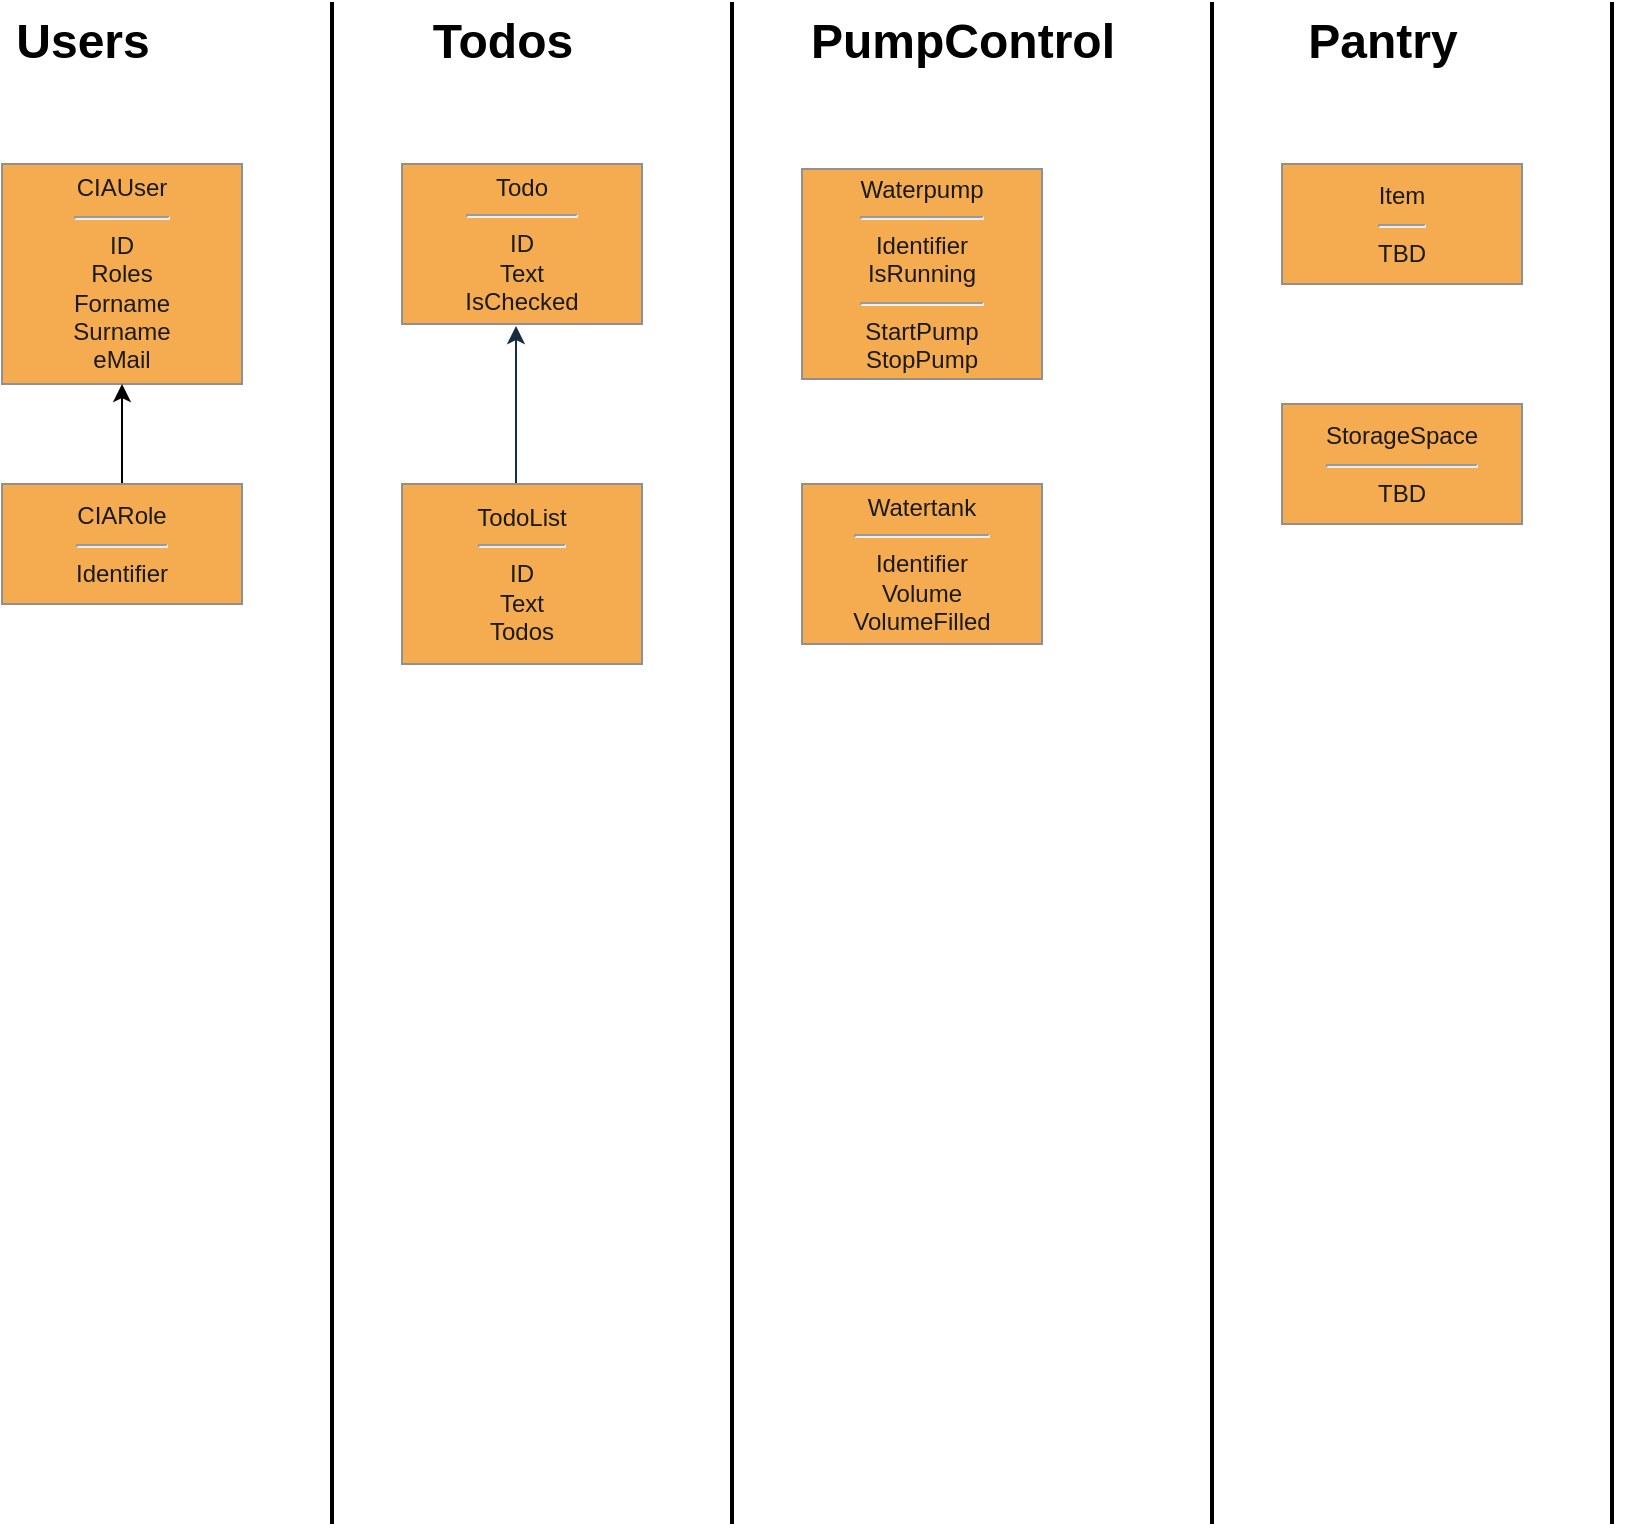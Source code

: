 <mxfile version="14.6.13" type="device"><diagram id="gy6iHyvnVEFJGYRHpUHM" name="Page-1"><mxGraphModel dx="2062" dy="1182" grid="1" gridSize="10" guides="1" tooltips="1" connect="1" arrows="1" fold="1" page="1" pageScale="1" pageWidth="1169" pageHeight="827" math="0" shadow="0"><root><mxCell id="0"/><mxCell id="1" parent="0"/><mxCell id="ZNK4eN3NyHTHoVGsQD1I-1" value="CIAUser&lt;br&gt;&lt;hr&gt;ID&lt;br&gt;Roles&lt;br&gt;Forname&lt;br&gt;Surname&lt;br&gt;eMail" style="whiteSpace=wrap;html=1;fillColor=#F5AB50;strokeColor=#909090;fontColor=#1A1A1A;" vertex="1" parent="1"><mxGeometry x="40" y="120" width="120" height="110" as="geometry"/></mxCell><mxCell id="ZNK4eN3NyHTHoVGsQD1I-16" style="edgeStyle=orthogonalEdgeStyle;rounded=0;orthogonalLoop=1;jettySize=auto;html=1;entryX=0.5;entryY=1;entryDx=0;entryDy=0;" edge="1" parent="1" source="ZNK4eN3NyHTHoVGsQD1I-2" target="ZNK4eN3NyHTHoVGsQD1I-1"><mxGeometry relative="1" as="geometry"/></mxCell><mxCell id="ZNK4eN3NyHTHoVGsQD1I-2" value="CIARole&lt;hr&gt;Identifier" style="whiteSpace=wrap;html=1;fillColor=#F5AB50;strokeColor=#909090;fontColor=#1A1A1A;" vertex="1" parent="1"><mxGeometry x="40" y="280" width="120" height="60" as="geometry"/></mxCell><mxCell id="ZNK4eN3NyHTHoVGsQD1I-3" value="Watertank&lt;br&gt;&lt;hr&gt;Identifier&lt;br&gt;Volume&lt;br&gt;VolumeFilled" style="whiteSpace=wrap;html=1;fillColor=#F5AB50;strokeColor=#909090;fontColor=#1A1A1A;" vertex="1" parent="1"><mxGeometry x="440" y="280" width="120" height="80" as="geometry"/></mxCell><mxCell id="ZNK4eN3NyHTHoVGsQD1I-4" value="Waterpump&lt;br&gt;&lt;hr&gt;Identifier&lt;br&gt;IsRunning&lt;br&gt;&lt;hr&gt;StartPump&lt;br&gt;StopPump" style="whiteSpace=wrap;html=1;fillColor=#F5AB50;strokeColor=#909090;fontColor=#1A1A1A;" vertex="1" parent="1"><mxGeometry x="440" y="122.5" width="120" height="105" as="geometry"/></mxCell><mxCell id="ZNK4eN3NyHTHoVGsQD1I-5" value="Todo&lt;br&gt;&lt;hr&gt;ID&lt;br&gt;Text&lt;br&gt;IsChecked" style="whiteSpace=wrap;html=1;fillColor=#F5AB50;strokeColor=#909090;fontColor=#1A1A1A;" vertex="1" parent="1"><mxGeometry x="240" y="120" width="120" height="80" as="geometry"/></mxCell><mxCell id="ZNK4eN3NyHTHoVGsQD1I-6" style="edgeStyle=orthogonalEdgeStyle;orthogonalLoop=1;jettySize=auto;html=1;strokeColor=#182E3E;labelBackgroundColor=#EEEEEE;fontColor=#1A1A1A;entryX=0.475;entryY=1.013;entryDx=0;entryDy=0;entryPerimeter=0;" edge="1" parent="1" source="ZNK4eN3NyHTHoVGsQD1I-7" target="ZNK4eN3NyHTHoVGsQD1I-5"><mxGeometry relative="1" as="geometry"><Array as="points"><mxPoint x="310" y="350"/><mxPoint x="467" y="350"/></Array><mxPoint x="400" y="290" as="targetPoint"/></mxGeometry></mxCell><mxCell id="ZNK4eN3NyHTHoVGsQD1I-7" value="TodoList&lt;br&gt;&lt;hr&gt;ID&lt;br&gt;Text&lt;br&gt;Todos" style="whiteSpace=wrap;html=1;fillColor=#F5AB50;strokeColor=#909090;fontColor=#1A1A1A;" vertex="1" parent="1"><mxGeometry x="240" y="280" width="120" height="90" as="geometry"/></mxCell><mxCell id="ZNK4eN3NyHTHoVGsQD1I-8" value="Item&lt;br&gt;&lt;hr&gt;TBD" style="whiteSpace=wrap;html=1;fillColor=#F5AB50;strokeColor=#909090;fontColor=#1A1A1A;" vertex="1" parent="1"><mxGeometry x="680" y="120" width="120" height="60" as="geometry"/></mxCell><mxCell id="ZNK4eN3NyHTHoVGsQD1I-9" value="StorageSpace&lt;br&gt;&lt;hr&gt;TBD" style="whiteSpace=wrap;html=1;fillColor=#F5AB50;strokeColor=#909090;fontColor=#1A1A1A;" vertex="1" parent="1"><mxGeometry x="680" y="240" width="120" height="60" as="geometry"/></mxCell><mxCell id="ZNK4eN3NyHTHoVGsQD1I-11" value="" style="line;strokeWidth=2;direction=south;html=1;" vertex="1" parent="1"><mxGeometry x="200" y="39" width="10" height="761" as="geometry"/></mxCell><mxCell id="ZNK4eN3NyHTHoVGsQD1I-12" value="Users" style="text;strokeColor=none;fillColor=none;html=1;fontSize=24;fontStyle=1;verticalAlign=middle;align=center;" vertex="1" parent="1"><mxGeometry x="40" y="39" width="80" height="40" as="geometry"/></mxCell><mxCell id="ZNK4eN3NyHTHoVGsQD1I-13" value="Pantry" style="text;strokeColor=none;fillColor=none;html=1;fontSize=24;fontStyle=1;verticalAlign=middle;align=center;" vertex="1" parent="1"><mxGeometry x="680" y="39" width="100" height="40" as="geometry"/></mxCell><mxCell id="ZNK4eN3NyHTHoVGsQD1I-14" value="PumpControl" style="text;strokeColor=none;fillColor=none;html=1;fontSize=24;fontStyle=1;verticalAlign=middle;align=center;" vertex="1" parent="1"><mxGeometry x="440" y="39" width="160" height="40" as="geometry"/></mxCell><mxCell id="ZNK4eN3NyHTHoVGsQD1I-15" value="Todos" style="text;strokeColor=none;fillColor=none;html=1;fontSize=24;fontStyle=1;verticalAlign=middle;align=center;" vertex="1" parent="1"><mxGeometry x="240" y="39" width="100" height="40" as="geometry"/></mxCell><mxCell id="ZNK4eN3NyHTHoVGsQD1I-17" value="" style="line;strokeWidth=2;direction=south;html=1;" vertex="1" parent="1"><mxGeometry x="400" y="39" width="10" height="761" as="geometry"/></mxCell><mxCell id="ZNK4eN3NyHTHoVGsQD1I-18" value="" style="line;strokeWidth=2;direction=south;html=1;" vertex="1" parent="1"><mxGeometry x="640" y="39" width="10" height="761" as="geometry"/></mxCell><mxCell id="ZNK4eN3NyHTHoVGsQD1I-19" value="" style="line;strokeWidth=2;direction=south;html=1;" vertex="1" parent="1"><mxGeometry x="840" y="39" width="10" height="761" as="geometry"/></mxCell></root></mxGraphModel></diagram></mxfile>